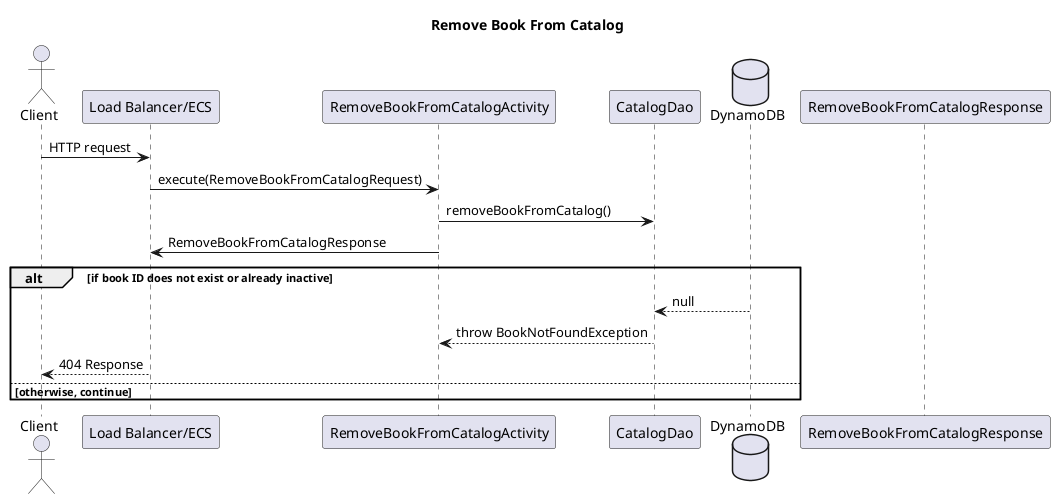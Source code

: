 PARTICIPANTS: use this file for creating the remove book from catalog diagram in mastery task 01
@startuml
title Remove Book From Catalog

actor Client
participant "Load Balancer/ECS" as Load
participant RemoveBookFromCatalogActivity
participant CatalogDao
database DynamoDB
participant RemoveBookFromCatalogResponse

Client -> Load : HTTP request
Load -> RemoveBookFromCatalogActivity : execute(RemoveBookFromCatalogRequest)
RemoveBookFromCatalogActivity -> CatalogDao : removeBookFromCatalog()
RemoveBookFromCatalogActivity -> Load : RemoveBookFromCatalogResponse

alt if book ID does not exist or already inactive
    CatalogDao <-- DynamoDB : null
    RemoveBookFromCatalogActivity <-- CatalogDao : throw BookNotFoundException
    Client <-- Load : 404 Response
else otherwise, continue
end

@enduml